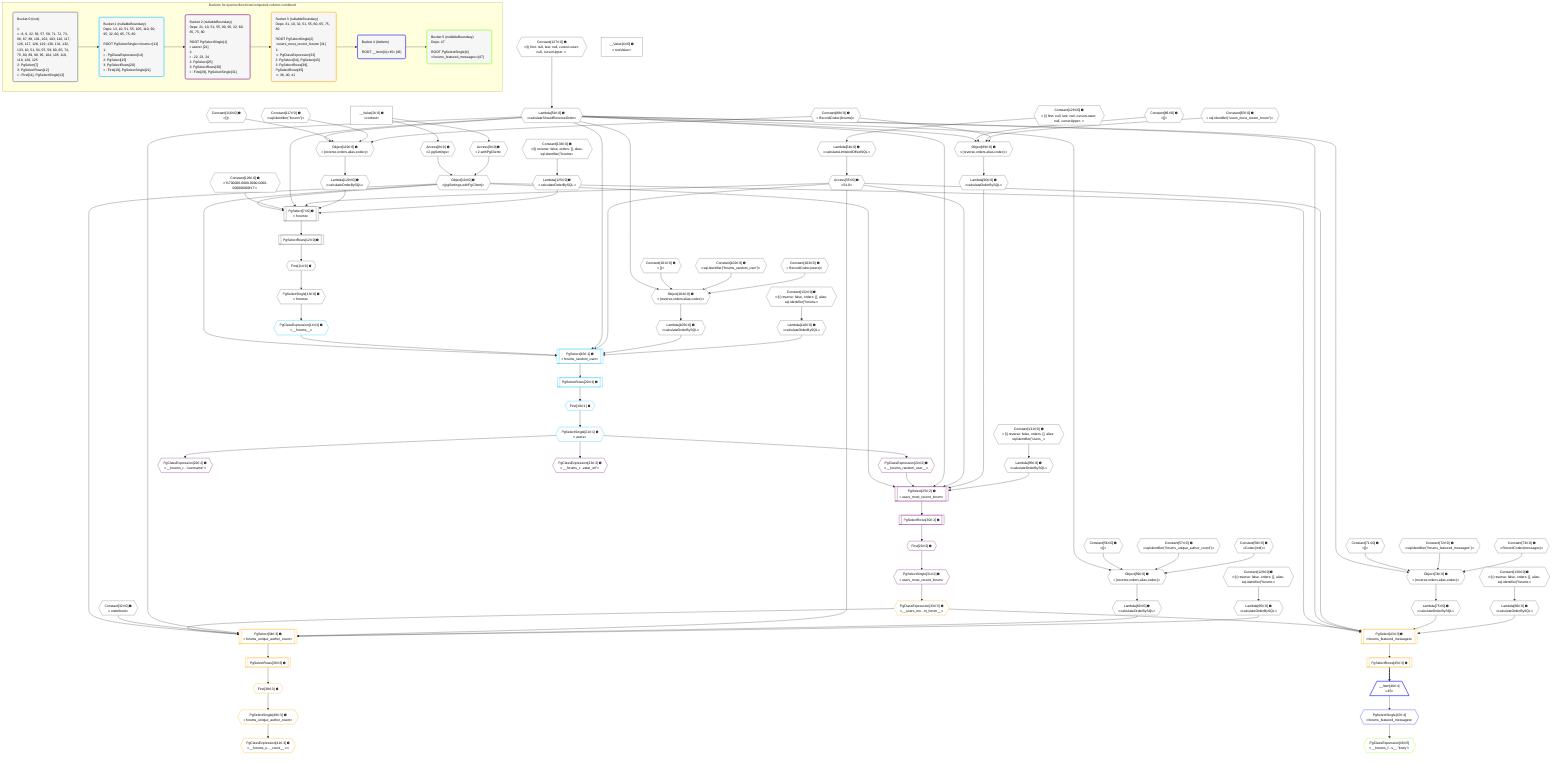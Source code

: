 %%{init: {'themeVariables': { 'fontSize': '12px'}}}%%
graph TD
    classDef path fill:#eee,stroke:#000,color:#000
    classDef plan fill:#fff,stroke-width:1px,color:#000
    classDef itemplan fill:#fff,stroke-width:2px,color:#000
    classDef unbatchedplan fill:#dff,stroke-width:1px,color:#000
    classDef sideeffectplan fill:#fcc,stroke-width:2px,color:#000
    classDef bucket fill:#f6f6f6,color:#000,stroke-width:2px,text-align:left


    %% plan dependencies
    PgSelect7[["PgSelect[7∈0] ➊<br />ᐸforumsᐳ"]]:::plan
    Object10{{"Object[10∈0] ➊<br />ᐸ{pgSettings,withPgClient}ᐳ"}}:::plan
    Constant126{{"Constant[126∈0] ➊<br />ᐸ'f1700000-0000-0000-0000-000000000f17'ᐳ"}}:::plan
    Lambda51{{"Lambda[51∈0] ➊<br />ᐸcalculateShouldReverseOrderᐳ"}}:::plan
    Access55{{"Access[55∈0] ➊<br />ᐸ54.0ᐳ"}}:::plan
    Lambda120{{"Lambda[120∈0] ➊<br />ᐸcalculateOrderBySQLᐳ"}}:::plan
    Lambda125{{"Lambda[125∈0] ➊<br />ᐸcalculateOrderBySQLᐳ"}}:::plan
    Object10 & Constant126 & Lambda51 & Access55 & Lambda120 & Lambda125 --> PgSelect7
    Object59{{"Object[59∈0] ➊<br />ᐸ{reverse,orders,alias,codec}ᐳ"}}:::plan
    Constant56{{"Constant[56∈0] ➊<br />ᐸ[]ᐳ"}}:::plan
    Constant57{{"Constant[57∈0] ➊<br />ᐸsql.identifier(”forums_unique_author_count”)ᐳ"}}:::plan
    Constant58{{"Constant[58∈0] ➊<br />ᐸCodec(int4)ᐳ"}}:::plan
    Lambda51 & Constant56 & Constant57 & Constant58 --> Object59
    Object74{{"Object[74∈0] ➊<br />ᐸ{reverse,orders,alias,codec}ᐳ"}}:::plan
    Constant71{{"Constant[71∈0] ➊<br />ᐸ[]ᐳ"}}:::plan
    Constant72{{"Constant[72∈0] ➊<br />ᐸsql.identifier(”forums_featured_messages”)ᐳ"}}:::plan
    Constant73{{"Constant[73∈0] ➊<br />ᐸRecordCodec(messages)ᐳ"}}:::plan
    Lambda51 & Constant71 & Constant72 & Constant73 --> Object74
    Object89{{"Object[89∈0] ➊<br />ᐸ{reverse,orders,alias,codec}ᐳ"}}:::plan
    Constant86{{"Constant[86∈0] ➊<br />ᐸ[]ᐳ"}}:::plan
    Constant87{{"Constant[87∈0] ➊<br />ᐸsql.identifier(”users_most_recent_forum”)ᐳ"}}:::plan
    Constant88{{"Constant[88∈0] ➊<br />ᐸRecordCodec(forums)ᐳ"}}:::plan
    Lambda51 & Constant86 & Constant87 & Constant88 --> Object89
    Object104{{"Object[104∈0] ➊<br />ᐸ{reverse,orders,alias,codec}ᐳ"}}:::plan
    Constant101{{"Constant[101∈0] ➊<br />ᐸ[]ᐳ"}}:::plan
    Constant102{{"Constant[102∈0] ➊<br />ᐸsql.identifier(”forums_random_user”)ᐳ"}}:::plan
    Constant103{{"Constant[103∈0] ➊<br />ᐸRecordCodec(users)ᐳ"}}:::plan
    Lambda51 & Constant101 & Constant102 & Constant103 --> Object104
    Object119{{"Object[119∈0] ➊<br />ᐸ{reverse,orders,alias,codec}ᐳ"}}:::plan
    Constant116{{"Constant[116∈0] ➊<br />ᐸ[]ᐳ"}}:::plan
    Constant117{{"Constant[117∈0] ➊<br />ᐸsql.identifier(”forums”)ᐳ"}}:::plan
    Lambda51 & Constant116 & Constant117 & Constant88 --> Object119
    Access8{{"Access[8∈0] ➊<br />ᐸ2.pgSettingsᐳ"}}:::plan
    Access9{{"Access[9∈0] ➊<br />ᐸ2.withPgClientᐳ"}}:::plan
    Access8 & Access9 --> Object10
    __Value2["__Value[2∈0] ➊<br />ᐸcontextᐳ"]:::plan
    __Value2 --> Access8
    __Value2 --> Access9
    First11{{"First[11∈0] ➊"}}:::plan
    PgSelectRows12[["PgSelectRows[12∈0] ➊"]]:::plan
    PgSelectRows12 --> First11
    PgSelect7 --> PgSelectRows12
    PgSelectSingle13{{"PgSelectSingle[13∈0] ➊<br />ᐸforumsᐳ"}}:::plan
    First11 --> PgSelectSingle13
    Constant127{{"Constant[127∈0] ➊<br />ᐸ§{ first: null, last: null, cursorLower: null, cursorUpper: ᐳ"}}:::plan
    Constant127 --> Lambda51
    Lambda54{{"Lambda[54∈0] ➊<br />ᐸcalculateLimitAndOffsetSQLᐳ"}}:::plan
    Constant128{{"Constant[128∈0] ➊<br />ᐸ§{ first: null, last: null, cursorLower: null, cursorUpper: ᐳ"}}:::plan
    Constant128 --> Lambda54
    Lambda54 --> Access55
    Lambda60{{"Lambda[60∈0] ➊<br />ᐸcalculateOrderBySQLᐳ"}}:::plan
    Object59 --> Lambda60
    Lambda65{{"Lambda[65∈0] ➊<br />ᐸcalculateOrderBySQLᐳ"}}:::plan
    Constant129{{"Constant[129∈0] ➊<br />ᐸ§{ reverse: false, orders: [], alias: sql.identifier(”forumsᐳ"}}:::plan
    Constant129 --> Lambda65
    Lambda75{{"Lambda[75∈0] ➊<br />ᐸcalculateOrderBySQLᐳ"}}:::plan
    Object74 --> Lambda75
    Lambda80{{"Lambda[80∈0] ➊<br />ᐸcalculateOrderBySQLᐳ"}}:::plan
    Constant130{{"Constant[130∈0] ➊<br />ᐸ§{ reverse: false, orders: [], alias: sql.identifier(”forumsᐳ"}}:::plan
    Constant130 --> Lambda80
    Lambda90{{"Lambda[90∈0] ➊<br />ᐸcalculateOrderBySQLᐳ"}}:::plan
    Object89 --> Lambda90
    Lambda95{{"Lambda[95∈0] ➊<br />ᐸcalculateOrderBySQLᐳ"}}:::plan
    Constant131{{"Constant[131∈0] ➊<br />ᐸ§{ reverse: false, orders: [], alias: sql.identifier(”users_ᐳ"}}:::plan
    Constant131 --> Lambda95
    Lambda105{{"Lambda[105∈0] ➊<br />ᐸcalculateOrderBySQLᐳ"}}:::plan
    Object104 --> Lambda105
    Lambda110{{"Lambda[110∈0] ➊<br />ᐸcalculateOrderBySQLᐳ"}}:::plan
    Constant132{{"Constant[132∈0] ➊<br />ᐸ§{ reverse: false, orders: [], alias: sql.identifier(”forumsᐳ"}}:::plan
    Constant132 --> Lambda110
    Object119 --> Lambda120
    Constant133{{"Constant[133∈0] ➊<br />ᐸ§{ reverse: false, orders: [], alias: sql.identifier(”forumsᐳ"}}:::plan
    Constant133 --> Lambda125
    __Value4["__Value[4∈0] ➊<br />ᐸrootValueᐳ"]:::plan
    Constant32{{"Constant[32∈0] ➊<br />ᐸundefinedᐳ"}}:::plan
    PgSelect15[["PgSelect[15∈1] ➊<br />ᐸforums_random_userᐳ"]]:::plan
    PgClassExpression14{{"PgClassExpression[14∈1] ➊<br />ᐸ__forums__ᐳ"}}:::plan
    Object10 & PgClassExpression14 & Lambda51 & Access55 & Lambda105 & Lambda110 --> PgSelect15
    PgSelectSingle13 --> PgClassExpression14
    First19{{"First[19∈1] ➊"}}:::plan
    PgSelectRows20[["PgSelectRows[20∈1] ➊"]]:::plan
    PgSelectRows20 --> First19
    PgSelect15 --> PgSelectRows20
    PgSelectSingle21{{"PgSelectSingle[21∈1] ➊<br />ᐸusersᐳ"}}:::plan
    First19 --> PgSelectSingle21
    PgSelect25[["PgSelect[25∈2] ➊<br />ᐸusers_most_recent_forumᐳ"]]:::plan
    PgClassExpression24{{"PgClassExpression[24∈2] ➊<br />ᐸ__forums_random_user__ᐳ"}}:::plan
    Object10 & PgClassExpression24 & Lambda51 & Access55 & Lambda90 & Lambda95 --> PgSelect25
    PgClassExpression22{{"PgClassExpression[22∈2] ➊<br />ᐸ__forums_r...”username”ᐳ"}}:::plan
    PgSelectSingle21 --> PgClassExpression22
    PgClassExpression23{{"PgClassExpression[23∈2] ➊<br />ᐸ__forums_r...vatar_url”ᐳ"}}:::plan
    PgSelectSingle21 --> PgClassExpression23
    PgSelectSingle21 --> PgClassExpression24
    First29{{"First[29∈2] ➊"}}:::plan
    PgSelectRows30[["PgSelectRows[30∈2] ➊"]]:::plan
    PgSelectRows30 --> First29
    PgSelect25 --> PgSelectRows30
    PgSelectSingle31{{"PgSelectSingle[31∈2] ➊<br />ᐸusers_most_recent_forumᐳ"}}:::plan
    First29 --> PgSelectSingle31
    PgSelect34[["PgSelect[34∈3] ➊<br />ᐸforums_unique_author_countᐳ"]]:::plan
    PgClassExpression33{{"PgClassExpression[33∈3] ➊<br />ᐸ__users_mo...nt_forum__ᐳ"}}:::plan
    Object10 & PgClassExpression33 & Constant32 & Lambda51 & Access55 & Lambda60 & Lambda65 --> PgSelect34
    PgSelect43[["PgSelect[43∈3] ➊<br />ᐸforums_featured_messagesᐳ"]]:::plan
    Object10 & PgClassExpression33 & Lambda51 & Access55 & Lambda75 & Lambda80 --> PgSelect43
    PgSelectSingle31 --> PgClassExpression33
    First38{{"First[38∈3] ➊"}}:::plan
    PgSelectRows39[["PgSelectRows[39∈3] ➊"]]:::plan
    PgSelectRows39 --> First38
    PgSelect34 --> PgSelectRows39
    PgSelectSingle40{{"PgSelectSingle[40∈3] ➊<br />ᐸforums_unique_author_countᐳ"}}:::plan
    First38 --> PgSelectSingle40
    PgClassExpression41{{"PgClassExpression[41∈3] ➊<br />ᐸ__forums_u..._count__.vᐳ"}}:::plan
    PgSelectSingle40 --> PgClassExpression41
    PgSelectRows45[["PgSelectRows[45∈3] ➊"]]:::plan
    PgSelect43 --> PgSelectRows45
    __Item46[/"__Item[46∈4]<br />ᐸ45ᐳ"\]:::itemplan
    PgSelectRows45 ==> __Item46
    PgSelectSingle47{{"PgSelectSingle[47∈4]<br />ᐸforums_featured_messagesᐳ"}}:::plan
    __Item46 --> PgSelectSingle47
    PgClassExpression48{{"PgClassExpression[48∈5]<br />ᐸ__forums_f...s__.”body”ᐳ"}}:::plan
    PgSelectSingle47 --> PgClassExpression48

    %% define steps

    subgraph "Buckets for queries/functions/computed-column-combined"
    Bucket0("Bucket 0 (root)<br /><br />1: <br />ᐳ: 8, 9, 32, 56, 57, 58, 71, 72, 73, 86, 87, 88, 101, 102, 103, 116, 117, 126, 127, 128, 129, 130, 131, 132, 133, 10, 51, 54, 55, 59, 60, 65, 74, 75, 80, 89, 90, 95, 104, 105, 110, 119, 120, 125<br />2: PgSelect[7]<br />3: PgSelectRows[12]<br />ᐳ: First[11], PgSelectSingle[13]"):::bucket
    classDef bucket0 stroke:#696969
    class Bucket0,__Value2,__Value4,PgSelect7,Access8,Access9,Object10,First11,PgSelectRows12,PgSelectSingle13,Constant32,Lambda51,Lambda54,Access55,Constant56,Constant57,Constant58,Object59,Lambda60,Lambda65,Constant71,Constant72,Constant73,Object74,Lambda75,Lambda80,Constant86,Constant87,Constant88,Object89,Lambda90,Lambda95,Constant101,Constant102,Constant103,Object104,Lambda105,Lambda110,Constant116,Constant117,Object119,Lambda120,Lambda125,Constant126,Constant127,Constant128,Constant129,Constant130,Constant131,Constant132,Constant133 bucket0
    Bucket1("Bucket 1 (nullableBoundary)<br />Deps: 13, 10, 51, 55, 105, 110, 90, 95, 32, 60, 65, 75, 80<br /><br />ROOT PgSelectSingleᐸforumsᐳ[13]<br />1: <br />ᐳ: PgClassExpression[14]<br />2: PgSelect[15]<br />3: PgSelectRows[20]<br />ᐳ: First[19], PgSelectSingle[21]"):::bucket
    classDef bucket1 stroke:#00bfff
    class Bucket1,PgClassExpression14,PgSelect15,First19,PgSelectRows20,PgSelectSingle21 bucket1
    Bucket2("Bucket 2 (nullableBoundary)<br />Deps: 21, 10, 51, 55, 90, 95, 32, 60, 65, 75, 80<br /><br />ROOT PgSelectSingle{1}ᐸusersᐳ[21]<br />1: <br />ᐳ: 22, 23, 24<br />2: PgSelect[25]<br />3: PgSelectRows[30]<br />ᐳ: First[29], PgSelectSingle[31]"):::bucket
    classDef bucket2 stroke:#7f007f
    class Bucket2,PgClassExpression22,PgClassExpression23,PgClassExpression24,PgSelect25,First29,PgSelectRows30,PgSelectSingle31 bucket2
    Bucket3("Bucket 3 (nullableBoundary)<br />Deps: 31, 10, 32, 51, 55, 60, 65, 75, 80<br /><br />ROOT PgSelectSingle{2}ᐸusers_most_recent_forumᐳ[31]<br />1: <br />ᐳ: PgClassExpression[33]<br />2: PgSelect[34], PgSelect[43]<br />3: PgSelectRows[39], PgSelectRows[45]<br />ᐳ: 38, 40, 41"):::bucket
    classDef bucket3 stroke:#ffa500
    class Bucket3,PgClassExpression33,PgSelect34,First38,PgSelectRows39,PgSelectSingle40,PgClassExpression41,PgSelect43,PgSelectRows45 bucket3
    Bucket4("Bucket 4 (listItem)<br /><br />ROOT __Item{4}ᐸ45ᐳ[46]"):::bucket
    classDef bucket4 stroke:#0000ff
    class Bucket4,__Item46,PgSelectSingle47 bucket4
    Bucket5("Bucket 5 (nullableBoundary)<br />Deps: 47<br /><br />ROOT PgSelectSingle{4}ᐸforums_featured_messagesᐳ[47]"):::bucket
    classDef bucket5 stroke:#7fff00
    class Bucket5,PgClassExpression48 bucket5
    Bucket0 --> Bucket1
    Bucket1 --> Bucket2
    Bucket2 --> Bucket3
    Bucket3 --> Bucket4
    Bucket4 --> Bucket5
    end